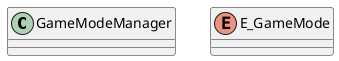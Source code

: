 @startuml GameModeChange

    class GameModeManager{

    }

    Enum E_GameMode{
        
    }

@enduml